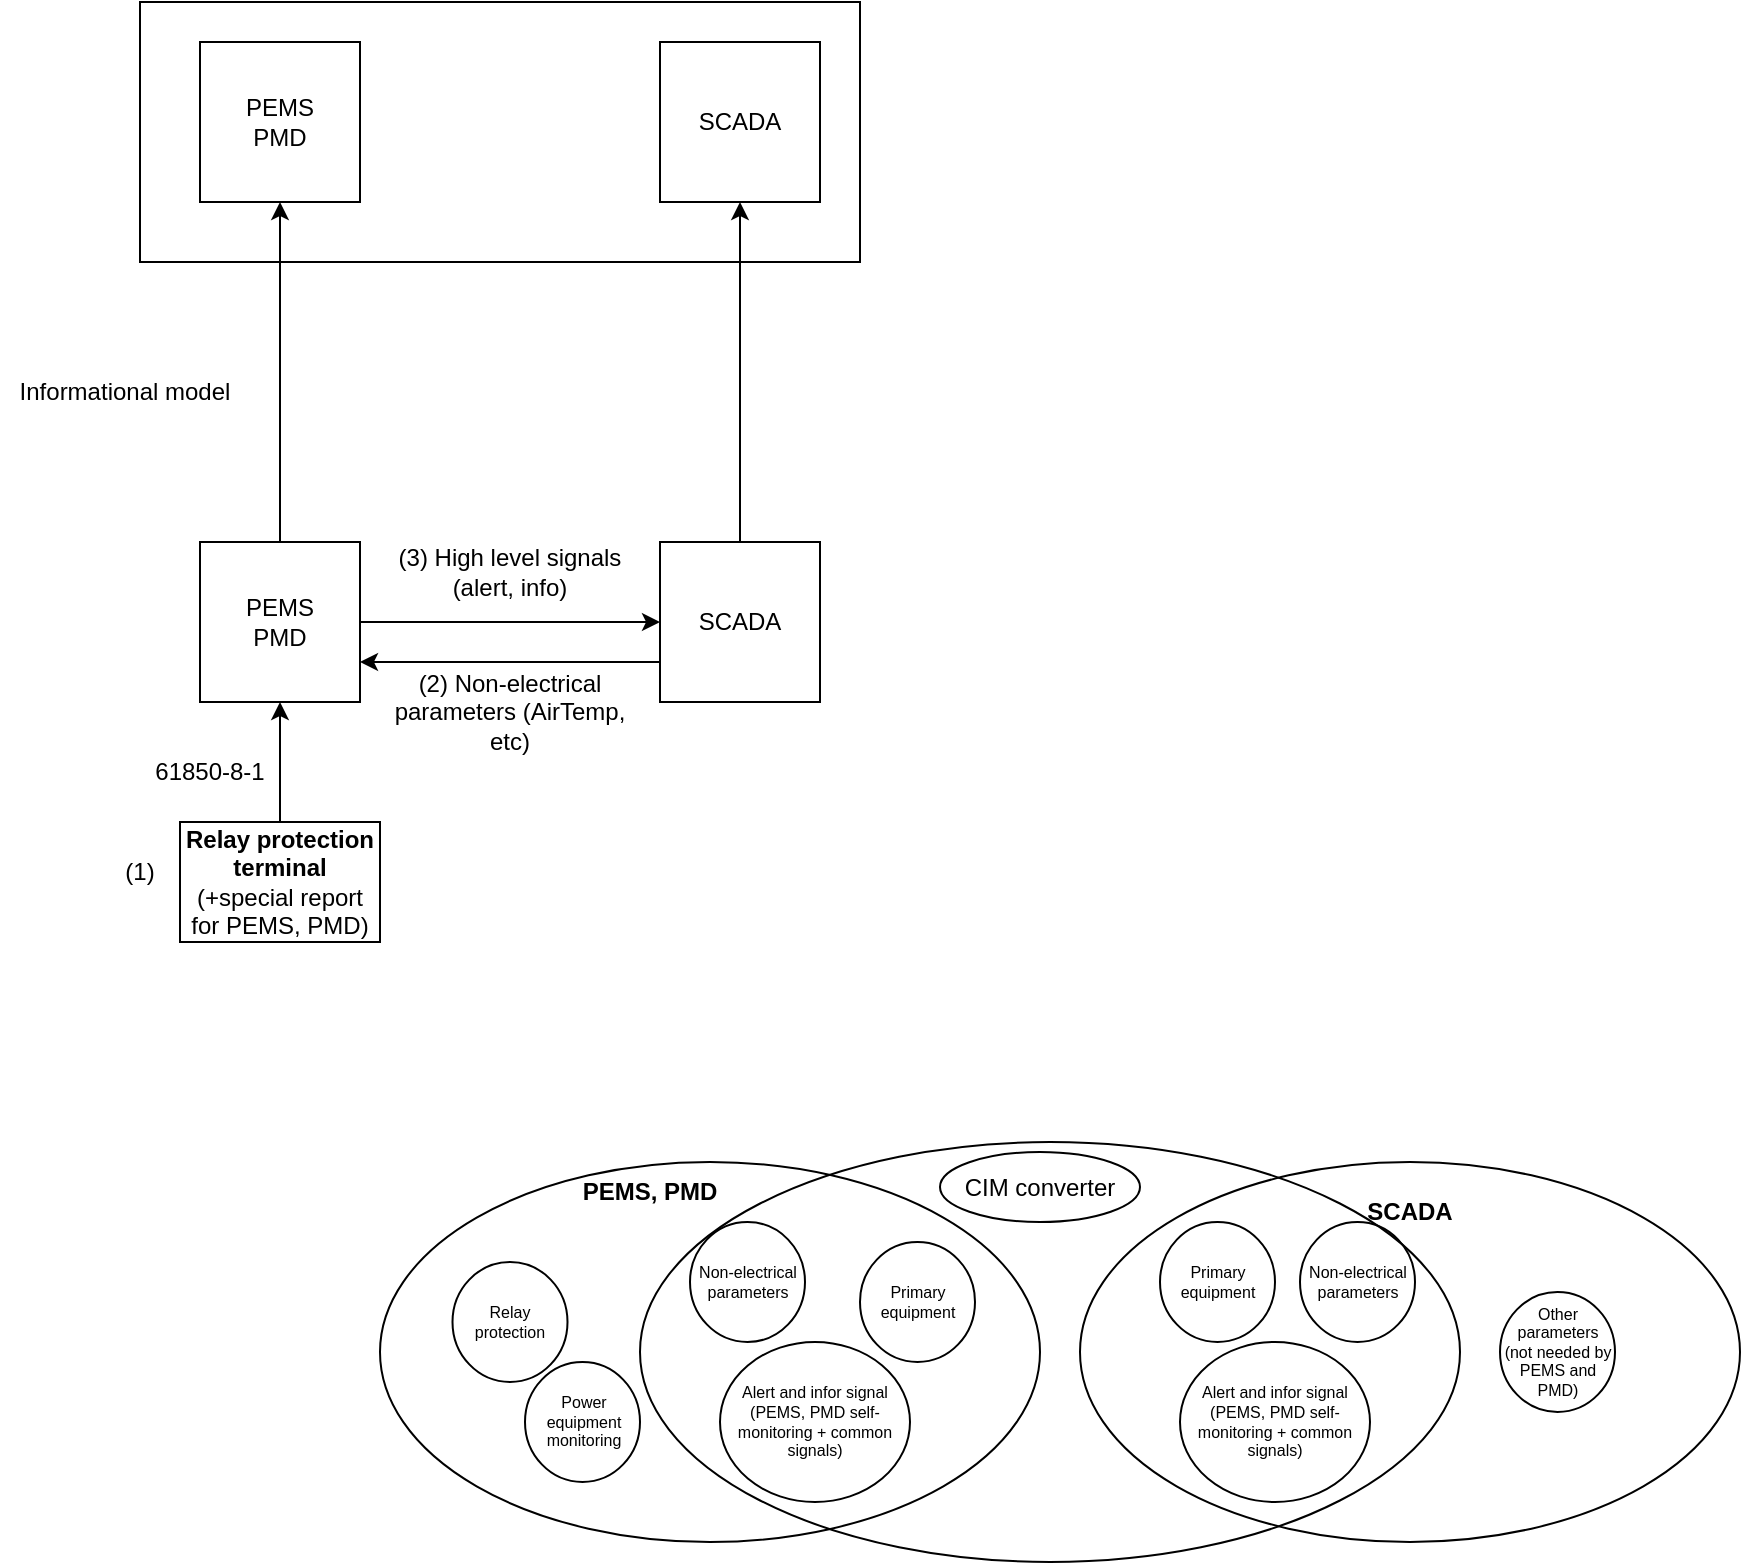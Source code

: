 <mxfile version="21.4.0" type="github">
  <diagram name="Page-1" id="hhnrzE7MoxYHYfj6DHKl">
    <mxGraphModel dx="988" dy="476" grid="1" gridSize="10" guides="1" tooltips="1" connect="1" arrows="1" fold="1" page="1" pageScale="1" pageWidth="850" pageHeight="1100" math="0" shadow="0">
      <root>
        <mxCell id="0" />
        <mxCell id="1" parent="0" />
        <mxCell id="ATrKAvhcQLNvLvAztBjA-5" style="edgeStyle=orthogonalEdgeStyle;rounded=0;orthogonalLoop=1;jettySize=auto;html=1;entryX=0;entryY=0.5;entryDx=0;entryDy=0;" edge="1" parent="1" source="ATrKAvhcQLNvLvAztBjA-1" target="ATrKAvhcQLNvLvAztBjA-2">
          <mxGeometry relative="1" as="geometry" />
        </mxCell>
        <mxCell id="ATrKAvhcQLNvLvAztBjA-14" style="edgeStyle=orthogonalEdgeStyle;rounded=0;orthogonalLoop=1;jettySize=auto;html=1;entryX=0.5;entryY=1;entryDx=0;entryDy=0;" edge="1" parent="1" source="ATrKAvhcQLNvLvAztBjA-1" target="ATrKAvhcQLNvLvAztBjA-15">
          <mxGeometry relative="1" as="geometry">
            <mxPoint x="220" y="180" as="targetPoint" />
          </mxGeometry>
        </mxCell>
        <mxCell id="ATrKAvhcQLNvLvAztBjA-1" value="PEMS&lt;br&gt;PMD" style="whiteSpace=wrap;html=1;aspect=fixed;" vertex="1" parent="1">
          <mxGeometry x="180" y="340" width="80" height="80" as="geometry" />
        </mxCell>
        <mxCell id="ATrKAvhcQLNvLvAztBjA-6" style="edgeStyle=orthogonalEdgeStyle;rounded=0;orthogonalLoop=1;jettySize=auto;html=1;entryX=1;entryY=0.75;entryDx=0;entryDy=0;" edge="1" parent="1" source="ATrKAvhcQLNvLvAztBjA-2" target="ATrKAvhcQLNvLvAztBjA-1">
          <mxGeometry relative="1" as="geometry">
            <Array as="points">
              <mxPoint x="370" y="400" />
              <mxPoint x="370" y="400" />
            </Array>
          </mxGeometry>
        </mxCell>
        <mxCell id="ATrKAvhcQLNvLvAztBjA-13" style="edgeStyle=orthogonalEdgeStyle;rounded=0;orthogonalLoop=1;jettySize=auto;html=1;entryX=0.5;entryY=1;entryDx=0;entryDy=0;" edge="1" parent="1" source="ATrKAvhcQLNvLvAztBjA-2" target="ATrKAvhcQLNvLvAztBjA-16">
          <mxGeometry relative="1" as="geometry">
            <mxPoint x="450" y="210" as="targetPoint" />
          </mxGeometry>
        </mxCell>
        <mxCell id="ATrKAvhcQLNvLvAztBjA-2" value="SCADA" style="whiteSpace=wrap;html=1;aspect=fixed;" vertex="1" parent="1">
          <mxGeometry x="410" y="340" width="80" height="80" as="geometry" />
        </mxCell>
        <mxCell id="ATrKAvhcQLNvLvAztBjA-7" style="edgeStyle=orthogonalEdgeStyle;rounded=0;orthogonalLoop=1;jettySize=auto;html=1;entryX=0.5;entryY=1;entryDx=0;entryDy=0;" edge="1" parent="1" source="ATrKAvhcQLNvLvAztBjA-4" target="ATrKAvhcQLNvLvAztBjA-1">
          <mxGeometry relative="1" as="geometry" />
        </mxCell>
        <mxCell id="ATrKAvhcQLNvLvAztBjA-4" value="&lt;b&gt;Relay protection terminal&lt;/b&gt; (+special report for PEMS, PMD)" style="rounded=0;whiteSpace=wrap;html=1;" vertex="1" parent="1">
          <mxGeometry x="170" y="480" width="100" height="60" as="geometry" />
        </mxCell>
        <mxCell id="ATrKAvhcQLNvLvAztBjA-9" value="(3) High level signals (alert, info)" style="text;html=1;strokeColor=none;fillColor=none;align=center;verticalAlign=middle;whiteSpace=wrap;rounded=0;" vertex="1" parent="1">
          <mxGeometry x="270" y="340" width="130" height="30" as="geometry" />
        </mxCell>
        <mxCell id="ATrKAvhcQLNvLvAztBjA-10" value="(2) Non-electrical parameters (AirTemp, etc)" style="text;html=1;strokeColor=none;fillColor=none;align=center;verticalAlign=middle;whiteSpace=wrap;rounded=0;" vertex="1" parent="1">
          <mxGeometry x="270" y="410" width="130" height="30" as="geometry" />
        </mxCell>
        <mxCell id="ATrKAvhcQLNvLvAztBjA-11" value="61850-8-1" style="text;html=1;strokeColor=none;fillColor=none;align=center;verticalAlign=middle;whiteSpace=wrap;rounded=0;" vertex="1" parent="1">
          <mxGeometry x="150" y="440" width="70" height="30" as="geometry" />
        </mxCell>
        <mxCell id="ATrKAvhcQLNvLvAztBjA-12" value="Informational model" style="text;html=1;strokeColor=none;fillColor=none;align=center;verticalAlign=middle;whiteSpace=wrap;rounded=0;" vertex="1" parent="1">
          <mxGeometry x="80" y="250" width="125" height="30" as="geometry" />
        </mxCell>
        <mxCell id="ATrKAvhcQLNvLvAztBjA-15" value="PEMS&lt;br&gt;PMD" style="whiteSpace=wrap;html=1;aspect=fixed;" vertex="1" parent="1">
          <mxGeometry x="180" y="90" width="80" height="80" as="geometry" />
        </mxCell>
        <mxCell id="ATrKAvhcQLNvLvAztBjA-16" value="SCADA" style="whiteSpace=wrap;html=1;aspect=fixed;" vertex="1" parent="1">
          <mxGeometry x="410" y="90" width="80" height="80" as="geometry" />
        </mxCell>
        <mxCell id="ATrKAvhcQLNvLvAztBjA-17" value="(1)" style="text;html=1;strokeColor=none;fillColor=none;align=center;verticalAlign=middle;whiteSpace=wrap;rounded=0;" vertex="1" parent="1">
          <mxGeometry x="140" y="490" width="20" height="30" as="geometry" />
        </mxCell>
        <mxCell id="ATrKAvhcQLNvLvAztBjA-19" value="" style="rounded=0;whiteSpace=wrap;html=1;fillColor=none;" vertex="1" parent="1">
          <mxGeometry x="150" y="70" width="360" height="130" as="geometry" />
        </mxCell>
        <mxCell id="ATrKAvhcQLNvLvAztBjA-21" value="" style="ellipse;whiteSpace=wrap;html=1;fillColor=none;" vertex="1" parent="1">
          <mxGeometry x="270" y="650" width="330" height="190" as="geometry" />
        </mxCell>
        <mxCell id="ATrKAvhcQLNvLvAztBjA-22" value="Non-electrical parameters" style="ellipse;whiteSpace=wrap;html=1;fillColor=none;fontSize=8;" vertex="1" parent="1">
          <mxGeometry x="425" y="680" width="57.5" height="60" as="geometry" />
        </mxCell>
        <mxCell id="ATrKAvhcQLNvLvAztBjA-23" value="Alert and infor signal (PEMS, PMD self-monitoring + common signals)" style="ellipse;whiteSpace=wrap;html=1;fillColor=none;fontSize=8;" vertex="1" parent="1">
          <mxGeometry x="440" y="740" width="95" height="80" as="geometry" />
        </mxCell>
        <mxCell id="ATrKAvhcQLNvLvAztBjA-24" value="Primary equipment" style="ellipse;whiteSpace=wrap;html=1;fillColor=none;fontSize=8;" vertex="1" parent="1">
          <mxGeometry x="510" y="690" width="57.5" height="60" as="geometry" />
        </mxCell>
        <mxCell id="ATrKAvhcQLNvLvAztBjA-25" value="Relay protection" style="ellipse;whiteSpace=wrap;html=1;fillColor=none;fontSize=8;" vertex="1" parent="1">
          <mxGeometry x="306.25" y="700" width="57.5" height="60" as="geometry" />
        </mxCell>
        <mxCell id="ATrKAvhcQLNvLvAztBjA-26" value="Power equipment monitoring" style="ellipse;whiteSpace=wrap;html=1;fillColor=none;fontSize=8;" vertex="1" parent="1">
          <mxGeometry x="342.5" y="750" width="57.5" height="60" as="geometry" />
        </mxCell>
        <mxCell id="ATrKAvhcQLNvLvAztBjA-27" value="&lt;b&gt;PEMS, PMD&lt;/b&gt;" style="text;html=1;strokeColor=none;fillColor=none;align=center;verticalAlign=middle;whiteSpace=wrap;rounded=0;" vertex="1" parent="1">
          <mxGeometry x="370" y="650" width="70" height="30" as="geometry" />
        </mxCell>
        <mxCell id="ATrKAvhcQLNvLvAztBjA-28" value="" style="ellipse;whiteSpace=wrap;html=1;fillColor=none;" vertex="1" parent="1">
          <mxGeometry x="620" y="650" width="330" height="190" as="geometry" />
        </mxCell>
        <mxCell id="ATrKAvhcQLNvLvAztBjA-29" value="&lt;b&gt;SCADA&lt;/b&gt;" style="text;html=1;strokeColor=none;fillColor=none;align=center;verticalAlign=middle;whiteSpace=wrap;rounded=0;" vertex="1" parent="1">
          <mxGeometry x="750" y="660" width="70" height="30" as="geometry" />
        </mxCell>
        <mxCell id="ATrKAvhcQLNvLvAztBjA-30" value="Primary equipment" style="ellipse;whiteSpace=wrap;html=1;fillColor=none;fontSize=8;" vertex="1" parent="1">
          <mxGeometry x="660" y="680" width="57.5" height="60" as="geometry" />
        </mxCell>
        <mxCell id="ATrKAvhcQLNvLvAztBjA-31" value="Non-electrical parameters" style="ellipse;whiteSpace=wrap;html=1;fillColor=none;fontSize=8;" vertex="1" parent="1">
          <mxGeometry x="730" y="680" width="57.5" height="60" as="geometry" />
        </mxCell>
        <mxCell id="ATrKAvhcQLNvLvAztBjA-32" value="Alert and infor signal (PEMS, PMD self-monitoring + common signals)" style="ellipse;whiteSpace=wrap;html=1;fillColor=none;fontSize=8;" vertex="1" parent="1">
          <mxGeometry x="670" y="740" width="95" height="80" as="geometry" />
        </mxCell>
        <mxCell id="ATrKAvhcQLNvLvAztBjA-33" value="Other parameters (not needed by PEMS and PMD)" style="ellipse;whiteSpace=wrap;html=1;fillColor=none;fontSize=8;" vertex="1" parent="1">
          <mxGeometry x="830" y="715" width="57.5" height="60" as="geometry" />
        </mxCell>
        <mxCell id="ATrKAvhcQLNvLvAztBjA-35" value="" style="ellipse;whiteSpace=wrap;html=1;fillColor=none;" vertex="1" parent="1">
          <mxGeometry x="400" y="640" width="410" height="210" as="geometry" />
        </mxCell>
        <mxCell id="ATrKAvhcQLNvLvAztBjA-36" value="CIM converter" style="ellipse;whiteSpace=wrap;html=1;fillColor=none;" vertex="1" parent="1">
          <mxGeometry x="550" y="645" width="100" height="35" as="geometry" />
        </mxCell>
      </root>
    </mxGraphModel>
  </diagram>
</mxfile>
